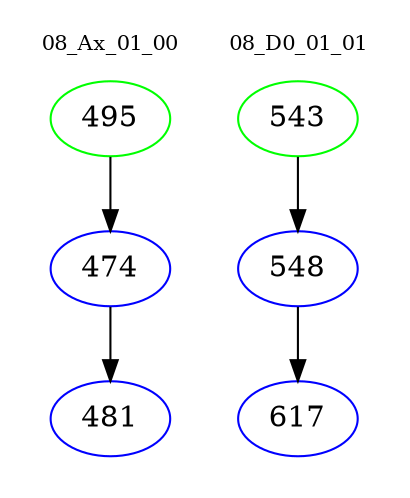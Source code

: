 digraph{
subgraph cluster_0 {
color = white
label = "08_Ax_01_00";
fontsize=10;
T0_495 [label="495", color="green"]
T0_495 -> T0_474 [color="black"]
T0_474 [label="474", color="blue"]
T0_474 -> T0_481 [color="black"]
T0_481 [label="481", color="blue"]
}
subgraph cluster_1 {
color = white
label = "08_D0_01_01";
fontsize=10;
T1_543 [label="543", color="green"]
T1_543 -> T1_548 [color="black"]
T1_548 [label="548", color="blue"]
T1_548 -> T1_617 [color="black"]
T1_617 [label="617", color="blue"]
}
}
